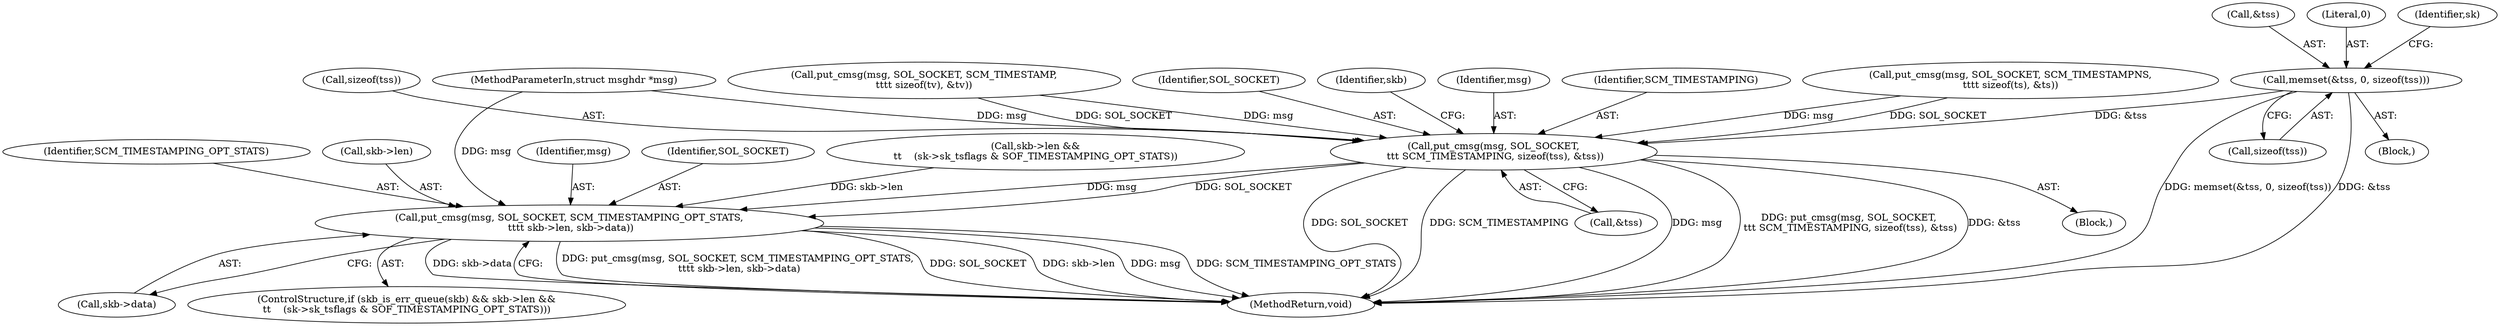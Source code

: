 digraph "0_linux_4ef1b2869447411ad3ef91ad7d4891a83c1a509a_2@API" {
"1000169" [label="(Call,memset(&tss, 0, sizeof(tss)))"];
"1000219" [label="(Call,put_cmsg(msg, SOL_SOCKET,\n \t\t\t SCM_TIMESTAMPING, sizeof(tss), &tss))"];
"1000240" [label="(Call,put_cmsg(msg, SOL_SOCKET, SCM_TIMESTAMPING_OPT_STATS,\n \t\t\t\t skb->len, skb->data))"];
"1000219" [label="(Call,put_cmsg(msg, SOL_SOCKET,\n \t\t\t SCM_TIMESTAMPING, sizeof(tss), &tss))"];
"1000218" [label="(Block,)"];
"1000170" [label="(Call,&tss)"];
"1000161" [label="(Call,put_cmsg(msg, SOL_SOCKET, SCM_TIMESTAMPNS,\n\t\t\t\t sizeof(ts), &ts))"];
"1000243" [label="(Identifier,SCM_TIMESTAMPING_OPT_STATS)"];
"1000169" [label="(Call,memset(&tss, 0, sizeof(tss)))"];
"1000244" [label="(Call,skb->len)"];
"1000172" [label="(Literal,0)"];
"1000105" [label="(Block,)"];
"1000230" [label="(Identifier,skb)"];
"1000173" [label="(Call,sizeof(tss))"];
"1000247" [label="(Call,skb->data)"];
"1000102" [label="(MethodParameterIn,struct msghdr *msg)"];
"1000240" [label="(Call,put_cmsg(msg, SOL_SOCKET, SCM_TIMESTAMPING_OPT_STATS,\n \t\t\t\t skb->len, skb->data))"];
"1000241" [label="(Identifier,msg)"];
"1000220" [label="(Identifier,msg)"];
"1000242" [label="(Identifier,SOL_SOCKET)"];
"1000222" [label="(Identifier,SCM_TIMESTAMPING)"];
"1000227" [label="(ControlStructure,if (skb_is_err_queue(skb) && skb->len &&\n\t\t    (sk->sk_tsflags & SOF_TIMESTAMPING_OPT_STATS)))"];
"1000223" [label="(Call,sizeof(tss))"];
"1000231" [label="(Call,skb->len &&\n\t\t    (sk->sk_tsflags & SOF_TIMESTAMPING_OPT_STATS))"];
"1000225" [label="(Call,&tss)"];
"1000250" [label="(MethodReturn,void)"];
"1000179" [label="(Identifier,sk)"];
"1000146" [label="(Call,put_cmsg(msg, SOL_SOCKET, SCM_TIMESTAMP,\n\t\t\t\t sizeof(tv), &tv))"];
"1000221" [label="(Identifier,SOL_SOCKET)"];
"1000169" -> "1000105"  [label="AST: "];
"1000169" -> "1000173"  [label="CFG: "];
"1000170" -> "1000169"  [label="AST: "];
"1000172" -> "1000169"  [label="AST: "];
"1000173" -> "1000169"  [label="AST: "];
"1000179" -> "1000169"  [label="CFG: "];
"1000169" -> "1000250"  [label="DDG: memset(&tss, 0, sizeof(tss))"];
"1000169" -> "1000250"  [label="DDG: &tss"];
"1000169" -> "1000219"  [label="DDG: &tss"];
"1000219" -> "1000218"  [label="AST: "];
"1000219" -> "1000225"  [label="CFG: "];
"1000220" -> "1000219"  [label="AST: "];
"1000221" -> "1000219"  [label="AST: "];
"1000222" -> "1000219"  [label="AST: "];
"1000223" -> "1000219"  [label="AST: "];
"1000225" -> "1000219"  [label="AST: "];
"1000230" -> "1000219"  [label="CFG: "];
"1000219" -> "1000250"  [label="DDG: put_cmsg(msg, SOL_SOCKET,\n \t\t\t SCM_TIMESTAMPING, sizeof(tss), &tss)"];
"1000219" -> "1000250"  [label="DDG: &tss"];
"1000219" -> "1000250"  [label="DDG: SOL_SOCKET"];
"1000219" -> "1000250"  [label="DDG: SCM_TIMESTAMPING"];
"1000219" -> "1000250"  [label="DDG: msg"];
"1000161" -> "1000219"  [label="DDG: msg"];
"1000161" -> "1000219"  [label="DDG: SOL_SOCKET"];
"1000146" -> "1000219"  [label="DDG: msg"];
"1000146" -> "1000219"  [label="DDG: SOL_SOCKET"];
"1000102" -> "1000219"  [label="DDG: msg"];
"1000219" -> "1000240"  [label="DDG: msg"];
"1000219" -> "1000240"  [label="DDG: SOL_SOCKET"];
"1000240" -> "1000227"  [label="AST: "];
"1000240" -> "1000247"  [label="CFG: "];
"1000241" -> "1000240"  [label="AST: "];
"1000242" -> "1000240"  [label="AST: "];
"1000243" -> "1000240"  [label="AST: "];
"1000244" -> "1000240"  [label="AST: "];
"1000247" -> "1000240"  [label="AST: "];
"1000250" -> "1000240"  [label="CFG: "];
"1000240" -> "1000250"  [label="DDG: put_cmsg(msg, SOL_SOCKET, SCM_TIMESTAMPING_OPT_STATS,\n \t\t\t\t skb->len, skb->data)"];
"1000240" -> "1000250"  [label="DDG: SOL_SOCKET"];
"1000240" -> "1000250"  [label="DDG: skb->len"];
"1000240" -> "1000250"  [label="DDG: msg"];
"1000240" -> "1000250"  [label="DDG: SCM_TIMESTAMPING_OPT_STATS"];
"1000240" -> "1000250"  [label="DDG: skb->data"];
"1000102" -> "1000240"  [label="DDG: msg"];
"1000231" -> "1000240"  [label="DDG: skb->len"];
}
